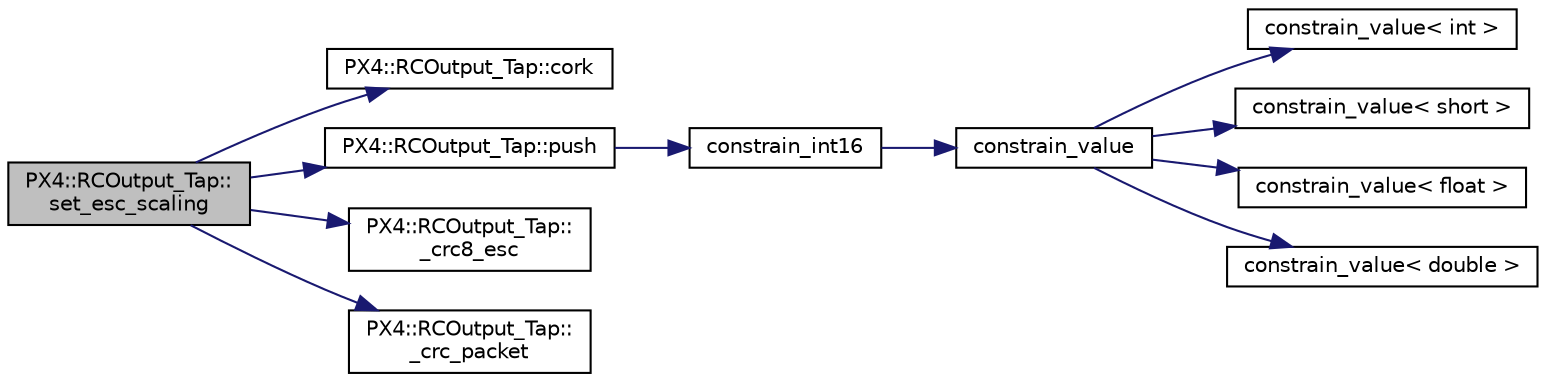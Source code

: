 digraph "PX4::RCOutput_Tap::set_esc_scaling"
{
 // INTERACTIVE_SVG=YES
  edge [fontname="Helvetica",fontsize="10",labelfontname="Helvetica",labelfontsize="10"];
  node [fontname="Helvetica",fontsize="10",shape=record];
  rankdir="LR";
  Node1 [label="PX4::RCOutput_Tap::\lset_esc_scaling",height=0.2,width=0.4,color="black", fillcolor="grey75", style="filled", fontcolor="black"];
  Node1 -> Node2 [color="midnightblue",fontsize="10",style="solid",fontname="Helvetica"];
  Node2 [label="PX4::RCOutput_Tap::cork",height=0.2,width=0.4,color="black", fillcolor="white", style="filled",URL="$classPX4_1_1RCOutput__Tap.html#ac163b1ba6bd5fdeda96554580acbc72a"];
  Node1 -> Node3 [color="midnightblue",fontsize="10",style="solid",fontname="Helvetica"];
  Node3 [label="PX4::RCOutput_Tap::push",height=0.2,width=0.4,color="black", fillcolor="white", style="filled",URL="$classPX4_1_1RCOutput__Tap.html#a7fc843cf3ab91cd0db8f8b4ca1286be2"];
  Node3 -> Node4 [color="midnightblue",fontsize="10",style="solid",fontname="Helvetica"];
  Node4 [label="constrain_int16",height=0.2,width=0.4,color="black", fillcolor="white", style="filled",URL="$AP__Math_8h.html#a68558c4f79a8582543daefde13c64abc"];
  Node4 -> Node5 [color="midnightblue",fontsize="10",style="solid",fontname="Helvetica"];
  Node5 [label="constrain_value",height=0.2,width=0.4,color="black", fillcolor="white", style="filled",URL="$AP__Math_8h.html#a20e8f8671c282c69c1954652b6d61585"];
  Node5 -> Node6 [color="midnightblue",fontsize="10",style="solid",fontname="Helvetica"];
  Node6 [label="constrain_value\< int \>",height=0.2,width=0.4,color="black", fillcolor="white", style="filled",URL="$AP__Math_8cpp.html#a37e8e901754cb9c8e53a8e3030c82c50"];
  Node5 -> Node7 [color="midnightblue",fontsize="10",style="solid",fontname="Helvetica"];
  Node7 [label="constrain_value\< short \>",height=0.2,width=0.4,color="black", fillcolor="white", style="filled",URL="$AP__Math_8cpp.html#afdbe107ec1987d318a6347816fbf2b89"];
  Node5 -> Node8 [color="midnightblue",fontsize="10",style="solid",fontname="Helvetica"];
  Node8 [label="constrain_value\< float \>",height=0.2,width=0.4,color="black", fillcolor="white", style="filled",URL="$AP__Math_8cpp.html#ae6c621670c214da687de21d4e3a92587"];
  Node5 -> Node9 [color="midnightblue",fontsize="10",style="solid",fontname="Helvetica"];
  Node9 [label="constrain_value\< double \>",height=0.2,width=0.4,color="black", fillcolor="white", style="filled",URL="$AP__Math_8cpp.html#afe3990b00e9abc43fa97dfaf8e32f5c4"];
  Node1 -> Node10 [color="midnightblue",fontsize="10",style="solid",fontname="Helvetica"];
  Node10 [label="PX4::RCOutput_Tap::\l_crc8_esc",height=0.2,width=0.4,color="black", fillcolor="white", style="filled",URL="$classPX4_1_1RCOutput__Tap.html#ac0d1bfe6762d1527fb66be505ec20802"];
  Node1 -> Node11 [color="midnightblue",fontsize="10",style="solid",fontname="Helvetica"];
  Node11 [label="PX4::RCOutput_Tap::\l_crc_packet",height=0.2,width=0.4,color="black", fillcolor="white", style="filled",URL="$classPX4_1_1RCOutput__Tap.html#a70bc23c3c93689bb7a44c36571f6c261"];
}
